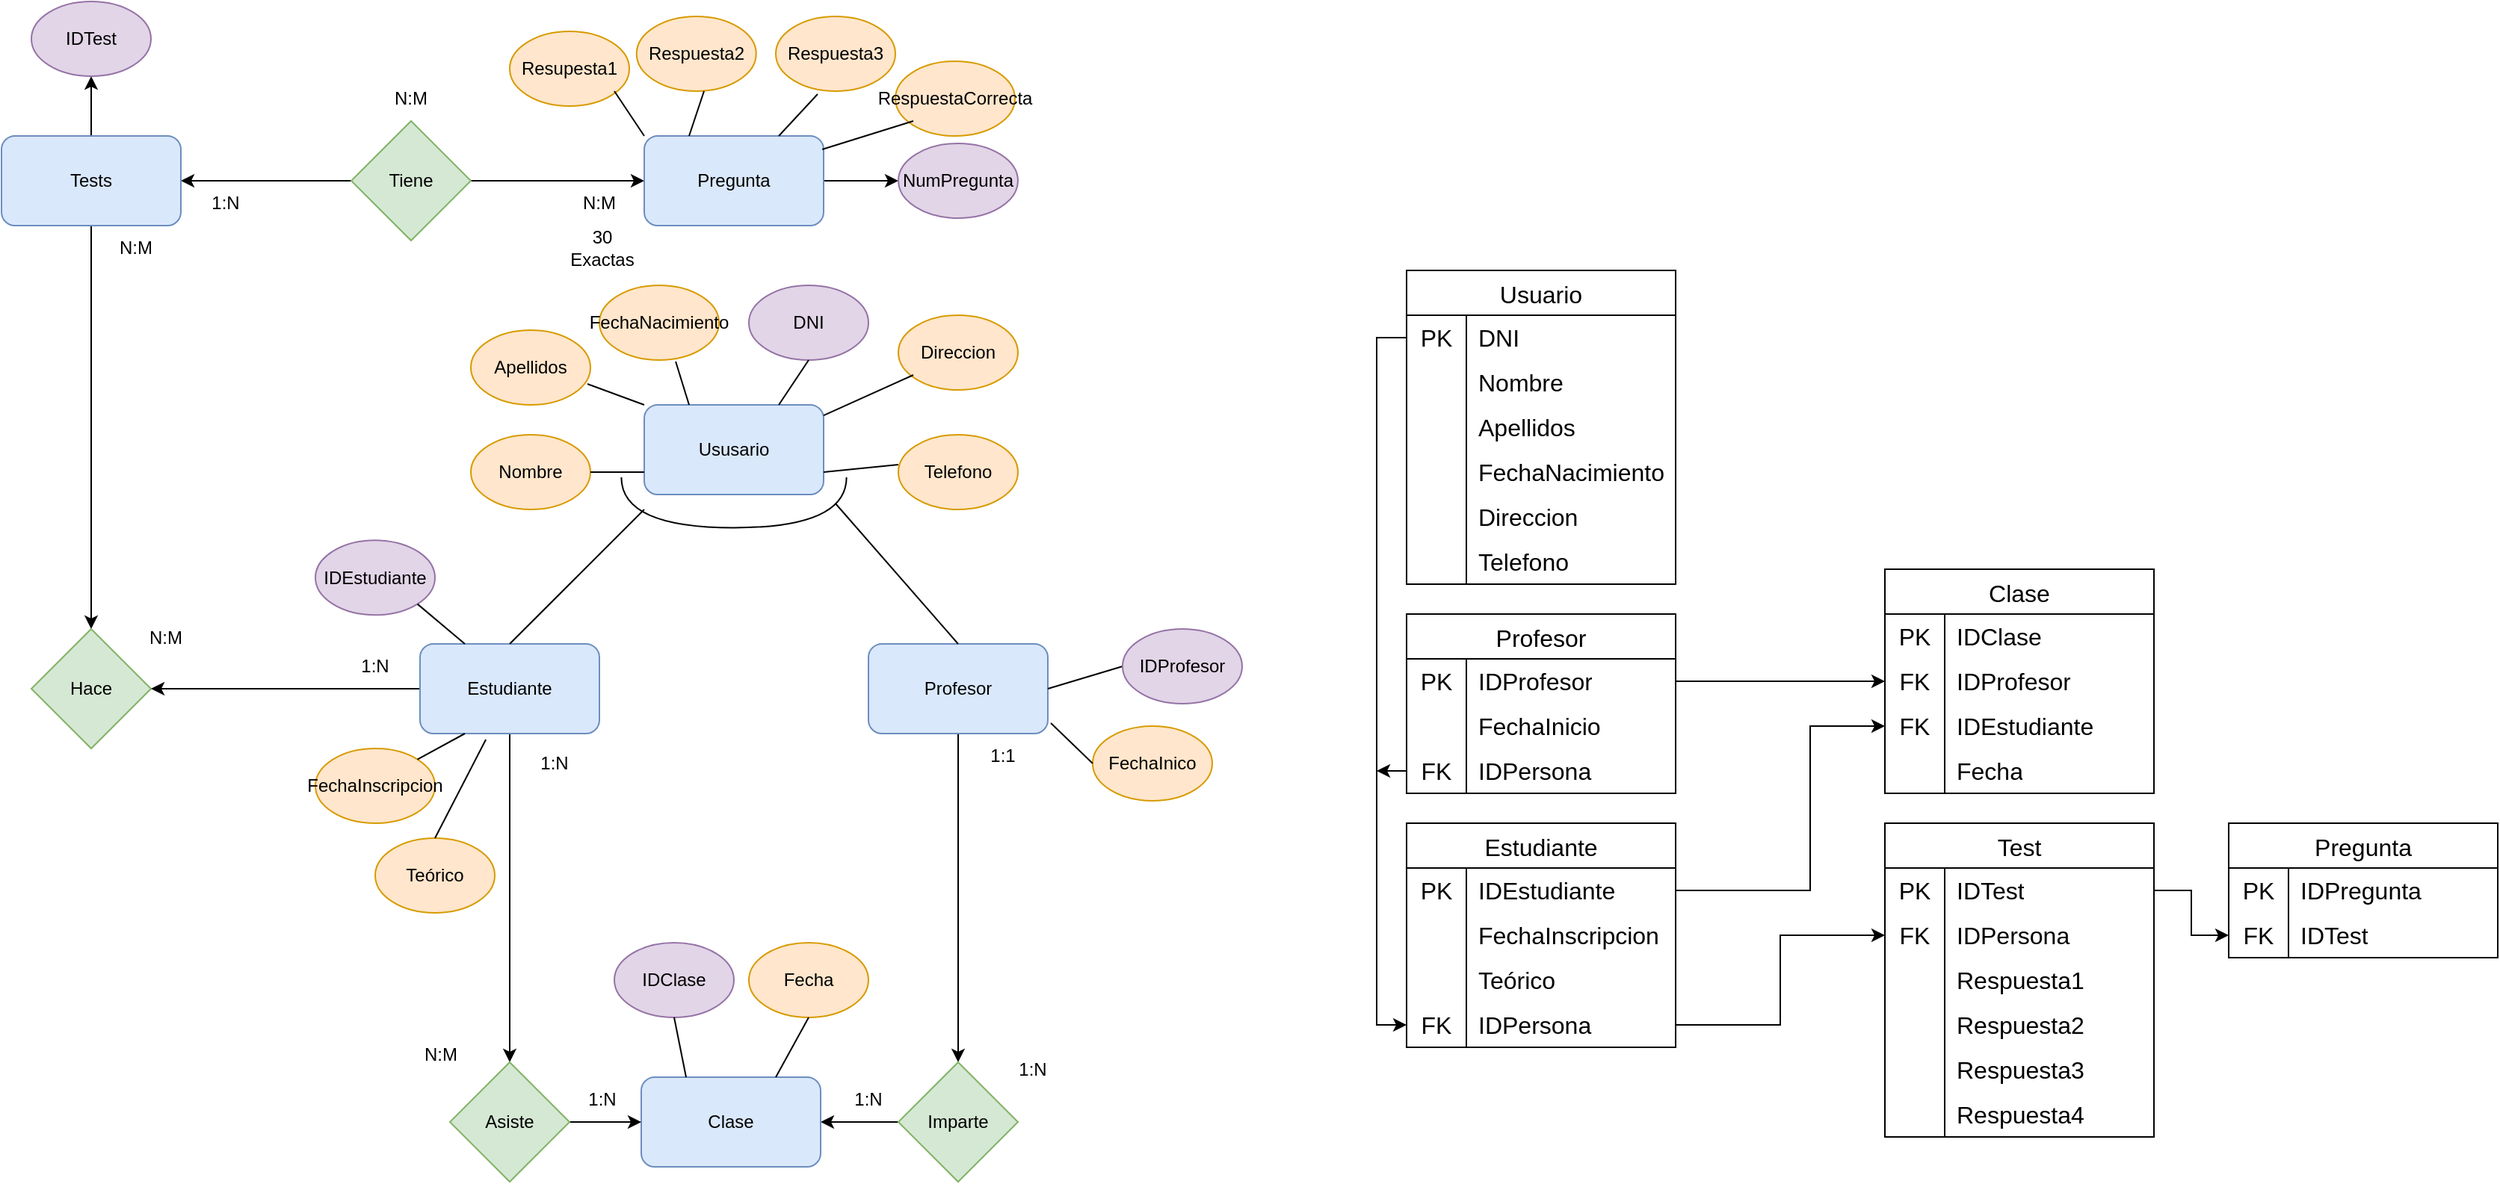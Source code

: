 <mxfile version="26.2.14">
  <diagram name="Página-1" id="16RIkvFGvw9QATh06v4u">
    <mxGraphModel grid="1" page="1" gridSize="10" guides="1" tooltips="1" connect="1" arrows="1" fold="1" pageScale="1" pageWidth="827" pageHeight="1169" math="0" shadow="0">
      <root>
        <mxCell id="0" />
        <mxCell id="1" parent="0" />
        <mxCell id="tjknT4CFiOt5n3S9Gpbx-4" style="edgeStyle=orthogonalEdgeStyle;rounded=0;orthogonalLoop=1;jettySize=auto;html=1;exitX=1;exitY=0.5;exitDx=0;exitDy=0;entryX=0;entryY=0.5;entryDx=0;entryDy=0;" edge="1" parent="1" source="tjknT4CFiOt5n3S9Gpbx-1" target="tjknT4CFiOt5n3S9Gpbx-3">
          <mxGeometry relative="1" as="geometry" />
        </mxCell>
        <mxCell id="tjknT4CFiOt5n3S9Gpbx-5" style="edgeStyle=orthogonalEdgeStyle;rounded=0;orthogonalLoop=1;jettySize=auto;html=1;exitX=0;exitY=0.5;exitDx=0;exitDy=0;entryX=1;entryY=0.5;entryDx=0;entryDy=0;" edge="1" parent="1" source="tjknT4CFiOt5n3S9Gpbx-1" target="tjknT4CFiOt5n3S9Gpbx-2">
          <mxGeometry relative="1" as="geometry" />
        </mxCell>
        <mxCell id="tjknT4CFiOt5n3S9Gpbx-1" value="Tiene" style="rhombus;whiteSpace=wrap;html=1;fillColor=#d5e8d4;strokeColor=#82b366;" vertex="1" parent="1">
          <mxGeometry x="324" y="130" width="80" height="80" as="geometry" />
        </mxCell>
        <mxCell id="tjknT4CFiOt5n3S9Gpbx-16" style="edgeStyle=orthogonalEdgeStyle;rounded=0;orthogonalLoop=1;jettySize=auto;html=1;exitX=0.5;exitY=1;exitDx=0;exitDy=0;entryX=0.5;entryY=0;entryDx=0;entryDy=0;" edge="1" parent="1" source="tjknT4CFiOt5n3S9Gpbx-2" target="tjknT4CFiOt5n3S9Gpbx-6">
          <mxGeometry relative="1" as="geometry" />
        </mxCell>
        <mxCell id="tjknT4CFiOt5n3S9Gpbx-38" style="edgeStyle=orthogonalEdgeStyle;rounded=0;orthogonalLoop=1;jettySize=auto;html=1;exitX=0.5;exitY=0;exitDx=0;exitDy=0;entryX=0.5;entryY=1;entryDx=0;entryDy=0;" edge="1" parent="1" source="tjknT4CFiOt5n3S9Gpbx-2" target="tjknT4CFiOt5n3S9Gpbx-36">
          <mxGeometry relative="1" as="geometry" />
        </mxCell>
        <mxCell id="tjknT4CFiOt5n3S9Gpbx-2" value="Tests" style="rounded=1;whiteSpace=wrap;html=1;fillColor=#dae8fc;strokeColor=#6c8ebf;" vertex="1" parent="1">
          <mxGeometry x="90" y="140" width="120" height="60" as="geometry" />
        </mxCell>
        <mxCell id="tjknT4CFiOt5n3S9Gpbx-37" style="edgeStyle=orthogonalEdgeStyle;rounded=0;orthogonalLoop=1;jettySize=auto;html=1;exitX=1;exitY=0.5;exitDx=0;exitDy=0;entryX=0;entryY=0.5;entryDx=0;entryDy=0;" edge="1" parent="1" source="tjknT4CFiOt5n3S9Gpbx-3" target="tjknT4CFiOt5n3S9Gpbx-35">
          <mxGeometry relative="1" as="geometry" />
        </mxCell>
        <mxCell id="tjknT4CFiOt5n3S9Gpbx-3" value="Pregunta" style="rounded=1;whiteSpace=wrap;html=1;fillColor=#dae8fc;strokeColor=#6c8ebf;" vertex="1" parent="1">
          <mxGeometry x="520" y="140" width="120" height="60" as="geometry" />
        </mxCell>
        <mxCell id="tjknT4CFiOt5n3S9Gpbx-6" value="Hace" style="rhombus;whiteSpace=wrap;html=1;fillColor=#d5e8d4;strokeColor=#82b366;" vertex="1" parent="1">
          <mxGeometry x="110" y="470" width="80" height="80" as="geometry" />
        </mxCell>
        <mxCell id="tjknT4CFiOt5n3S9Gpbx-7" value="Ususario" style="rounded=1;whiteSpace=wrap;html=1;fillColor=#dae8fc;strokeColor=#6c8ebf;" vertex="1" parent="1">
          <mxGeometry x="520" y="320" width="120" height="60" as="geometry" />
        </mxCell>
        <mxCell id="tjknT4CFiOt5n3S9Gpbx-8" value="" style="shape=requiredInterface;html=1;verticalLabelPosition=bottom;sketch=0;rotation=90;" vertex="1" parent="1">
          <mxGeometry x="563.13" y="310" width="33.75" height="150.63" as="geometry" />
        </mxCell>
        <mxCell id="tjknT4CFiOt5n3S9Gpbx-15" style="edgeStyle=orthogonalEdgeStyle;rounded=0;orthogonalLoop=1;jettySize=auto;html=1;exitX=0;exitY=0.5;exitDx=0;exitDy=0;entryX=1;entryY=0.5;entryDx=0;entryDy=0;" edge="1" parent="1" source="tjknT4CFiOt5n3S9Gpbx-9" target="tjknT4CFiOt5n3S9Gpbx-6">
          <mxGeometry relative="1" as="geometry" />
        </mxCell>
        <mxCell id="tjknT4CFiOt5n3S9Gpbx-33" style="edgeStyle=orthogonalEdgeStyle;rounded=0;orthogonalLoop=1;jettySize=auto;html=1;exitX=0.5;exitY=1;exitDx=0;exitDy=0;entryX=0.5;entryY=0;entryDx=0;entryDy=0;" edge="1" parent="1" source="tjknT4CFiOt5n3S9Gpbx-9" target="tjknT4CFiOt5n3S9Gpbx-32">
          <mxGeometry relative="1" as="geometry" />
        </mxCell>
        <mxCell id="tjknT4CFiOt5n3S9Gpbx-9" value="Estudiante" style="rounded=1;whiteSpace=wrap;html=1;fillColor=#dae8fc;strokeColor=#6c8ebf;" vertex="1" parent="1">
          <mxGeometry x="370" y="480" width="120" height="60" as="geometry" />
        </mxCell>
        <mxCell id="tjknT4CFiOt5n3S9Gpbx-20" style="edgeStyle=orthogonalEdgeStyle;rounded=0;orthogonalLoop=1;jettySize=auto;html=1;exitX=0.5;exitY=1;exitDx=0;exitDy=0;entryX=0.5;entryY=0;entryDx=0;entryDy=0;" edge="1" parent="1" source="tjknT4CFiOt5n3S9Gpbx-10" target="tjknT4CFiOt5n3S9Gpbx-17">
          <mxGeometry relative="1" as="geometry" />
        </mxCell>
        <mxCell id="tjknT4CFiOt5n3S9Gpbx-10" value="Profesor" style="rounded=1;whiteSpace=wrap;html=1;fillColor=#dae8fc;strokeColor=#6c8ebf;" vertex="1" parent="1">
          <mxGeometry x="670" y="480" width="120" height="60" as="geometry" />
        </mxCell>
        <mxCell id="tjknT4CFiOt5n3S9Gpbx-12" value="" style="endArrow=none;html=1;rounded=0;exitX=0.5;exitY=0;exitDx=0;exitDy=0;" edge="1" parent="1" source="tjknT4CFiOt5n3S9Gpbx-9">
          <mxGeometry width="50" height="50" relative="1" as="geometry">
            <mxPoint x="470" y="440" as="sourcePoint" />
            <mxPoint x="520" y="390" as="targetPoint" />
          </mxGeometry>
        </mxCell>
        <mxCell id="tjknT4CFiOt5n3S9Gpbx-13" value="" style="endArrow=none;html=1;rounded=0;entryX=0.52;entryY=0.049;entryDx=0;entryDy=0;entryPerimeter=0;exitX=0.5;exitY=0;exitDx=0;exitDy=0;" edge="1" parent="1" source="tjknT4CFiOt5n3S9Gpbx-10" target="tjknT4CFiOt5n3S9Gpbx-8">
          <mxGeometry width="50" height="50" relative="1" as="geometry">
            <mxPoint x="660" y="450" as="sourcePoint" />
            <mxPoint x="710" y="400" as="targetPoint" />
          </mxGeometry>
        </mxCell>
        <mxCell id="tjknT4CFiOt5n3S9Gpbx-31" style="edgeStyle=orthogonalEdgeStyle;rounded=0;orthogonalLoop=1;jettySize=auto;html=1;exitX=0;exitY=0.5;exitDx=0;exitDy=0;entryX=1;entryY=0.5;entryDx=0;entryDy=0;" edge="1" parent="1" source="tjknT4CFiOt5n3S9Gpbx-17" target="tjknT4CFiOt5n3S9Gpbx-21">
          <mxGeometry relative="1" as="geometry" />
        </mxCell>
        <mxCell id="tjknT4CFiOt5n3S9Gpbx-17" value="Imparte" style="rhombus;whiteSpace=wrap;html=1;fillColor=#d5e8d4;strokeColor=#82b366;" vertex="1" parent="1">
          <mxGeometry x="690" y="760" width="80" height="80" as="geometry" />
        </mxCell>
        <mxCell id="tjknT4CFiOt5n3S9Gpbx-21" value="Clase" style="rounded=1;whiteSpace=wrap;html=1;fillColor=#dae8fc;strokeColor=#6c8ebf;" vertex="1" parent="1">
          <mxGeometry x="518" y="770" width="120" height="60" as="geometry" />
        </mxCell>
        <mxCell id="tjknT4CFiOt5n3S9Gpbx-34" style="edgeStyle=orthogonalEdgeStyle;rounded=0;orthogonalLoop=1;jettySize=auto;html=1;exitX=1;exitY=0.5;exitDx=0;exitDy=0;entryX=0;entryY=0.5;entryDx=0;entryDy=0;" edge="1" parent="1" source="tjknT4CFiOt5n3S9Gpbx-32" target="tjknT4CFiOt5n3S9Gpbx-21">
          <mxGeometry relative="1" as="geometry" />
        </mxCell>
        <mxCell id="tjknT4CFiOt5n3S9Gpbx-32" value="Asiste" style="rhombus;whiteSpace=wrap;html=1;fillColor=#d5e8d4;strokeColor=#82b366;" vertex="1" parent="1">
          <mxGeometry x="390" y="760" width="80" height="80" as="geometry" />
        </mxCell>
        <mxCell id="tjknT4CFiOt5n3S9Gpbx-35" value="NumPregunta" style="ellipse;whiteSpace=wrap;html=1;fillColor=#e1d5e7;strokeColor=#9673a6;" vertex="1" parent="1">
          <mxGeometry x="690" y="145" width="80" height="50" as="geometry" />
        </mxCell>
        <mxCell id="tjknT4CFiOt5n3S9Gpbx-36" value="IDTest" style="ellipse;whiteSpace=wrap;html=1;fillColor=#e1d5e7;strokeColor=#9673a6;" vertex="1" parent="1">
          <mxGeometry x="110" y="50" width="80" height="50" as="geometry" />
        </mxCell>
        <mxCell id="tjknT4CFiOt5n3S9Gpbx-40" value="Nombre" style="ellipse;whiteSpace=wrap;html=1;fillColor=#ffe6cc;strokeColor=#d79b00;" vertex="1" parent="1">
          <mxGeometry x="404" y="340" width="80" height="50" as="geometry" />
        </mxCell>
        <mxCell id="tjknT4CFiOt5n3S9Gpbx-41" value="Apellidos" style="ellipse;whiteSpace=wrap;html=1;fillColor=#ffe6cc;strokeColor=#d79b00;" vertex="1" parent="1">
          <mxGeometry x="404" y="270" width="80" height="50" as="geometry" />
        </mxCell>
        <mxCell id="tjknT4CFiOt5n3S9Gpbx-42" value="FechaNacimiento" style="ellipse;whiteSpace=wrap;html=1;fillColor=#ffe6cc;strokeColor=#d79b00;" vertex="1" parent="1">
          <mxGeometry x="490" y="240" width="80" height="50" as="geometry" />
        </mxCell>
        <mxCell id="tjknT4CFiOt5n3S9Gpbx-43" value="DNI" style="ellipse;whiteSpace=wrap;html=1;fillColor=#e1d5e7;strokeColor=#9673a6;" vertex="1" parent="1">
          <mxGeometry x="590" y="240" width="80" height="50" as="geometry" />
        </mxCell>
        <mxCell id="tjknT4CFiOt5n3S9Gpbx-44" value="Telefono" style="ellipse;whiteSpace=wrap;html=1;fillColor=#ffe6cc;strokeColor=#d79b00;" vertex="1" parent="1">
          <mxGeometry x="690" y="340" width="80" height="50" as="geometry" />
        </mxCell>
        <mxCell id="tjknT4CFiOt5n3S9Gpbx-45" value="Direccion" style="ellipse;whiteSpace=wrap;html=1;fillColor=#ffe6cc;strokeColor=#d79b00;" vertex="1" parent="1">
          <mxGeometry x="690" y="260" width="80" height="50" as="geometry" />
        </mxCell>
        <mxCell id="tjknT4CFiOt5n3S9Gpbx-48" value="" style="endArrow=none;html=1;rounded=0;entryX=0;entryY=0.75;entryDx=0;entryDy=0;exitX=1;exitY=0.5;exitDx=0;exitDy=0;" edge="1" parent="1" source="tjknT4CFiOt5n3S9Gpbx-40" target="tjknT4CFiOt5n3S9Gpbx-7">
          <mxGeometry width="50" height="50" relative="1" as="geometry">
            <mxPoint x="370" y="450" as="sourcePoint" />
            <mxPoint x="420" y="400" as="targetPoint" />
          </mxGeometry>
        </mxCell>
        <mxCell id="tjknT4CFiOt5n3S9Gpbx-49" value="" style="endArrow=none;html=1;rounded=0;exitX=1;exitY=0.75;exitDx=0;exitDy=0;" edge="1" parent="1" source="tjknT4CFiOt5n3S9Gpbx-7">
          <mxGeometry width="50" height="50" relative="1" as="geometry">
            <mxPoint x="640" y="410" as="sourcePoint" />
            <mxPoint x="690" y="360" as="targetPoint" />
          </mxGeometry>
        </mxCell>
        <mxCell id="tjknT4CFiOt5n3S9Gpbx-50" value="" style="endArrow=none;html=1;rounded=0;entryX=0.975;entryY=0.72;entryDx=0;entryDy=0;entryPerimeter=0;exitX=0;exitY=0;exitDx=0;exitDy=0;" edge="1" parent="1" source="tjknT4CFiOt5n3S9Gpbx-7" target="tjknT4CFiOt5n3S9Gpbx-41">
          <mxGeometry width="50" height="50" relative="1" as="geometry">
            <mxPoint x="290" y="400" as="sourcePoint" />
            <mxPoint x="340" y="350" as="targetPoint" />
          </mxGeometry>
        </mxCell>
        <mxCell id="tjknT4CFiOt5n3S9Gpbx-51" value="" style="endArrow=none;html=1;rounded=0;entryX=0.638;entryY=1.02;entryDx=0;entryDy=0;entryPerimeter=0;exitX=0.25;exitY=0;exitDx=0;exitDy=0;" edge="1" parent="1" source="tjknT4CFiOt5n3S9Gpbx-7" target="tjknT4CFiOt5n3S9Gpbx-42">
          <mxGeometry width="50" height="50" relative="1" as="geometry">
            <mxPoint x="340" y="420" as="sourcePoint" />
            <mxPoint x="390" y="370" as="targetPoint" />
          </mxGeometry>
        </mxCell>
        <mxCell id="tjknT4CFiOt5n3S9Gpbx-52" value="" style="endArrow=none;html=1;rounded=0;exitX=0.75;exitY=0;exitDx=0;exitDy=0;" edge="1" parent="1" source="tjknT4CFiOt5n3S9Gpbx-7">
          <mxGeometry width="50" height="50" relative="1" as="geometry">
            <mxPoint x="580" y="340" as="sourcePoint" />
            <mxPoint x="630" y="290" as="targetPoint" />
          </mxGeometry>
        </mxCell>
        <mxCell id="tjknT4CFiOt5n3S9Gpbx-53" value="" style="endArrow=none;html=1;rounded=0;exitX=1;exitY=0.117;exitDx=0;exitDy=0;exitPerimeter=0;" edge="1" parent="1" source="tjknT4CFiOt5n3S9Gpbx-7">
          <mxGeometry width="50" height="50" relative="1" as="geometry">
            <mxPoint x="650" y="350" as="sourcePoint" />
            <mxPoint x="700" y="300" as="targetPoint" />
          </mxGeometry>
        </mxCell>
        <mxCell id="tjknT4CFiOt5n3S9Gpbx-56" value="FechaInscripcion" style="ellipse;whiteSpace=wrap;html=1;fillColor=#ffe6cc;strokeColor=#d79b00;" vertex="1" parent="1">
          <mxGeometry x="300" y="550" width="80" height="50" as="geometry" />
        </mxCell>
        <mxCell id="tjknT4CFiOt5n3S9Gpbx-57" value="IDEstudiante" style="ellipse;whiteSpace=wrap;html=1;fillColor=#e1d5e7;strokeColor=#9673a6;" vertex="1" parent="1">
          <mxGeometry x="300" y="410.63" width="80" height="50" as="geometry" />
        </mxCell>
        <mxCell id="tjknT4CFiOt5n3S9Gpbx-59" value="" style="endArrow=none;html=1;rounded=0;entryX=1;entryY=1;entryDx=0;entryDy=0;exitX=0.25;exitY=0;exitDx=0;exitDy=0;" edge="1" parent="1" source="tjknT4CFiOt5n3S9Gpbx-9" target="tjknT4CFiOt5n3S9Gpbx-57">
          <mxGeometry width="50" height="50" relative="1" as="geometry">
            <mxPoint x="230" y="680" as="sourcePoint" />
            <mxPoint x="280" y="630" as="targetPoint" />
          </mxGeometry>
        </mxCell>
        <mxCell id="tjknT4CFiOt5n3S9Gpbx-60" value="" style="endArrow=none;html=1;rounded=0;entryX=0.25;entryY=1;entryDx=0;entryDy=0;exitX=1;exitY=0;exitDx=0;exitDy=0;" edge="1" parent="1" source="tjknT4CFiOt5n3S9Gpbx-56" target="tjknT4CFiOt5n3S9Gpbx-9">
          <mxGeometry width="50" height="50" relative="1" as="geometry">
            <mxPoint x="340" y="690" as="sourcePoint" />
            <mxPoint x="390" y="640" as="targetPoint" />
          </mxGeometry>
        </mxCell>
        <mxCell id="tjknT4CFiOt5n3S9Gpbx-61" value="FechaInico" style="ellipse;whiteSpace=wrap;html=1;fillColor=#ffe6cc;strokeColor=#d79b00;" vertex="1" parent="1">
          <mxGeometry x="820" y="535" width="80" height="50" as="geometry" />
        </mxCell>
        <mxCell id="tjknT4CFiOt5n3S9Gpbx-64" value="" style="endArrow=none;html=1;rounded=0;entryX=1.017;entryY=0.883;entryDx=0;entryDy=0;entryPerimeter=0;exitX=0;exitY=0.5;exitDx=0;exitDy=0;" edge="1" parent="1" source="tjknT4CFiOt5n3S9Gpbx-61" target="tjknT4CFiOt5n3S9Gpbx-10">
          <mxGeometry width="50" height="50" relative="1" as="geometry">
            <mxPoint x="740" y="590" as="sourcePoint" />
            <mxPoint x="790" y="540" as="targetPoint" />
          </mxGeometry>
        </mxCell>
        <mxCell id="tjknT4CFiOt5n3S9Gpbx-65" value="" style="endArrow=none;html=1;rounded=0;entryX=0;entryY=0.5;entryDx=0;entryDy=0;" edge="1" parent="1" target="tjknT4CFiOt5n3S9Gpbx-66">
          <mxGeometry width="50" height="50" relative="1" as="geometry">
            <mxPoint x="790" y="510" as="sourcePoint" />
            <mxPoint x="840" y="460" as="targetPoint" />
          </mxGeometry>
        </mxCell>
        <mxCell id="tjknT4CFiOt5n3S9Gpbx-66" value="IDProfesor" style="ellipse;whiteSpace=wrap;html=1;fillColor=#e1d5e7;strokeColor=#9673a6;" vertex="1" parent="1">
          <mxGeometry x="840" y="470" width="80" height="50" as="geometry" />
        </mxCell>
        <mxCell id="tjknT4CFiOt5n3S9Gpbx-67" value="Teórico" style="ellipse;whiteSpace=wrap;html=1;fillColor=#ffe6cc;strokeColor=#d79b00;" vertex="1" parent="1">
          <mxGeometry x="340" y="610" width="80" height="50" as="geometry" />
        </mxCell>
        <mxCell id="tjknT4CFiOt5n3S9Gpbx-68" value="" style="endArrow=none;html=1;rounded=0;entryX=0.367;entryY=1.067;entryDx=0;entryDy=0;entryPerimeter=0;exitX=0.5;exitY=0;exitDx=0;exitDy=0;" edge="1" parent="1" source="tjknT4CFiOt5n3S9Gpbx-67" target="tjknT4CFiOt5n3S9Gpbx-9">
          <mxGeometry width="50" height="50" relative="1" as="geometry">
            <mxPoint x="260" y="720" as="sourcePoint" />
            <mxPoint x="310" y="670" as="targetPoint" />
          </mxGeometry>
        </mxCell>
        <mxCell id="tjknT4CFiOt5n3S9Gpbx-69" value="IDClase" style="ellipse;whiteSpace=wrap;html=1;fillColor=#e1d5e7;strokeColor=#9673a6;" vertex="1" parent="1">
          <mxGeometry x="500" y="680" width="80" height="50" as="geometry" />
        </mxCell>
        <mxCell id="tjknT4CFiOt5n3S9Gpbx-71" value="Fecha" style="ellipse;whiteSpace=wrap;html=1;fillColor=#ffe6cc;strokeColor=#d79b00;" vertex="1" parent="1">
          <mxGeometry x="590" y="680" width="80" height="50" as="geometry" />
        </mxCell>
        <mxCell id="tjknT4CFiOt5n3S9Gpbx-72" value="" style="endArrow=none;html=1;rounded=0;entryX=0.5;entryY=1;entryDx=0;entryDy=0;exitX=0.75;exitY=0;exitDx=0;exitDy=0;" edge="1" parent="1" source="tjknT4CFiOt5n3S9Gpbx-21" target="tjknT4CFiOt5n3S9Gpbx-71">
          <mxGeometry width="50" height="50" relative="1" as="geometry">
            <mxPoint x="310" y="910" as="sourcePoint" />
            <mxPoint x="360" y="860" as="targetPoint" />
          </mxGeometry>
        </mxCell>
        <mxCell id="tjknT4CFiOt5n3S9Gpbx-73" value="" style="endArrow=none;html=1;rounded=0;exitX=0.25;exitY=0;exitDx=0;exitDy=0;" edge="1" parent="1" source="tjknT4CFiOt5n3S9Gpbx-21">
          <mxGeometry width="50" height="50" relative="1" as="geometry">
            <mxPoint x="490" y="780" as="sourcePoint" />
            <mxPoint x="540" y="730" as="targetPoint" />
          </mxGeometry>
        </mxCell>
        <mxCell id="tjknT4CFiOt5n3S9Gpbx-77" value="N:M" style="text;html=1;align=center;verticalAlign=middle;whiteSpace=wrap;rounded=0;" vertex="1" parent="1">
          <mxGeometry x="460" y="170" width="60" height="30" as="geometry" />
        </mxCell>
        <mxCell id="tjknT4CFiOt5n3S9Gpbx-79" value="30 Exactas" style="text;html=1;align=center;verticalAlign=middle;whiteSpace=wrap;rounded=0;" vertex="1" parent="1">
          <mxGeometry x="462" y="200" width="60" height="30" as="geometry" />
        </mxCell>
        <mxCell id="tjknT4CFiOt5n3S9Gpbx-80" value="N:M" style="text;html=1;align=center;verticalAlign=middle;whiteSpace=wrap;rounded=0;" vertex="1" parent="1">
          <mxGeometry x="334" y="100" width="60" height="30" as="geometry" />
        </mxCell>
        <mxCell id="tjknT4CFiOt5n3S9Gpbx-81" value="1:N" style="text;html=1;align=center;verticalAlign=middle;whiteSpace=wrap;rounded=0;" vertex="1" parent="1">
          <mxGeometry x="210" y="170" width="60" height="30" as="geometry" />
        </mxCell>
        <mxCell id="tjknT4CFiOt5n3S9Gpbx-82" value="1:N" style="text;html=1;align=center;verticalAlign=middle;whiteSpace=wrap;rounded=0;" vertex="1" parent="1">
          <mxGeometry x="310" y="480" width="60" height="30" as="geometry" />
        </mxCell>
        <mxCell id="tjknT4CFiOt5n3S9Gpbx-83" value="N:M" style="text;html=1;align=center;verticalAlign=middle;whiteSpace=wrap;rounded=0;" vertex="1" parent="1">
          <mxGeometry x="150" y="200" width="60" height="30" as="geometry" />
        </mxCell>
        <mxCell id="tjknT4CFiOt5n3S9Gpbx-84" value="N:M" style="text;html=1;align=center;verticalAlign=middle;whiteSpace=wrap;rounded=0;" vertex="1" parent="1">
          <mxGeometry x="170" y="460.63" width="60" height="30" as="geometry" />
        </mxCell>
        <mxCell id="tjknT4CFiOt5n3S9Gpbx-85" value="1:N" style="text;html=1;align=center;verticalAlign=middle;whiteSpace=wrap;rounded=0;" vertex="1" parent="1">
          <mxGeometry x="462" y="770" width="60" height="30" as="geometry" />
        </mxCell>
        <mxCell id="tjknT4CFiOt5n3S9Gpbx-86" value="1:N" style="text;html=1;align=center;verticalAlign=middle;whiteSpace=wrap;rounded=0;" vertex="1" parent="1">
          <mxGeometry x="430" y="545" width="60" height="30" as="geometry" />
        </mxCell>
        <mxCell id="tjknT4CFiOt5n3S9Gpbx-87" value="N:M" style="text;html=1;align=center;verticalAlign=middle;whiteSpace=wrap;rounded=0;" vertex="1" parent="1">
          <mxGeometry x="354" y="740" width="60" height="30" as="geometry" />
        </mxCell>
        <mxCell id="tjknT4CFiOt5n3S9Gpbx-88" value="1:N" style="text;html=1;align=center;verticalAlign=middle;whiteSpace=wrap;rounded=0;" vertex="1" parent="1">
          <mxGeometry x="640.01" y="770" width="60" height="30" as="geometry" />
        </mxCell>
        <mxCell id="tjknT4CFiOt5n3S9Gpbx-89" value="1:1" style="text;html=1;align=center;verticalAlign=middle;whiteSpace=wrap;rounded=0;" vertex="1" parent="1">
          <mxGeometry x="730" y="540" width="60" height="30" as="geometry" />
        </mxCell>
        <mxCell id="tjknT4CFiOt5n3S9Gpbx-90" value="1:N" style="text;html=1;align=center;verticalAlign=middle;whiteSpace=wrap;rounded=0;" vertex="1" parent="1">
          <mxGeometry x="750" y="750" width="60" height="30" as="geometry" />
        </mxCell>
        <mxCell id="tjknT4CFiOt5n3S9Gpbx-91" value="Usuario" style="shape=table;startSize=30;container=1;collapsible=0;childLayout=tableLayout;fixedRows=1;rowLines=0;fontStyle=0;strokeColor=default;fontSize=16;" vertex="1" parent="1">
          <mxGeometry x="1030" y="230" width="180" height="210" as="geometry" />
        </mxCell>
        <mxCell id="tjknT4CFiOt5n3S9Gpbx-92" value="" style="shape=tableRow;horizontal=0;startSize=0;swimlaneHead=0;swimlaneBody=0;top=0;left=0;bottom=0;right=0;collapsible=0;dropTarget=0;fillColor=none;points=[[0,0.5],[1,0.5]];portConstraint=eastwest;strokeColor=inherit;fontSize=16;" vertex="1" parent="tjknT4CFiOt5n3S9Gpbx-91">
          <mxGeometry y="30" width="180" height="30" as="geometry" />
        </mxCell>
        <mxCell id="tjknT4CFiOt5n3S9Gpbx-93" value="PK" style="shape=partialRectangle;html=1;whiteSpace=wrap;connectable=0;fillColor=none;top=0;left=0;bottom=0;right=0;overflow=hidden;pointerEvents=1;strokeColor=inherit;fontSize=16;" vertex="1" parent="tjknT4CFiOt5n3S9Gpbx-92">
          <mxGeometry width="40" height="30" as="geometry">
            <mxRectangle width="40" height="30" as="alternateBounds" />
          </mxGeometry>
        </mxCell>
        <mxCell id="tjknT4CFiOt5n3S9Gpbx-94" value="DNI" style="shape=partialRectangle;html=1;whiteSpace=wrap;connectable=0;fillColor=none;top=0;left=0;bottom=0;right=0;align=left;spacingLeft=6;overflow=hidden;strokeColor=inherit;fontSize=16;" vertex="1" parent="tjknT4CFiOt5n3S9Gpbx-92">
          <mxGeometry x="40" width="140" height="30" as="geometry">
            <mxRectangle width="140" height="30" as="alternateBounds" />
          </mxGeometry>
        </mxCell>
        <mxCell id="tjknT4CFiOt5n3S9Gpbx-95" value="" style="shape=tableRow;horizontal=0;startSize=0;swimlaneHead=0;swimlaneBody=0;top=0;left=0;bottom=0;right=0;collapsible=0;dropTarget=0;fillColor=none;points=[[0,0.5],[1,0.5]];portConstraint=eastwest;strokeColor=inherit;fontSize=16;" vertex="1" parent="tjknT4CFiOt5n3S9Gpbx-91">
          <mxGeometry y="60" width="180" height="30" as="geometry" />
        </mxCell>
        <mxCell id="tjknT4CFiOt5n3S9Gpbx-96" value="" style="shape=partialRectangle;html=1;whiteSpace=wrap;connectable=0;fillColor=none;top=0;left=0;bottom=0;right=0;overflow=hidden;strokeColor=inherit;fontSize=16;" vertex="1" parent="tjknT4CFiOt5n3S9Gpbx-95">
          <mxGeometry width="40" height="30" as="geometry">
            <mxRectangle width="40" height="30" as="alternateBounds" />
          </mxGeometry>
        </mxCell>
        <mxCell id="tjknT4CFiOt5n3S9Gpbx-97" value="Nombre" style="shape=partialRectangle;html=1;whiteSpace=wrap;connectable=0;fillColor=none;top=0;left=0;bottom=0;right=0;align=left;spacingLeft=6;overflow=hidden;strokeColor=inherit;fontSize=16;" vertex="1" parent="tjknT4CFiOt5n3S9Gpbx-95">
          <mxGeometry x="40" width="140" height="30" as="geometry">
            <mxRectangle width="140" height="30" as="alternateBounds" />
          </mxGeometry>
        </mxCell>
        <mxCell id="tjknT4CFiOt5n3S9Gpbx-98" value="" style="shape=tableRow;horizontal=0;startSize=0;swimlaneHead=0;swimlaneBody=0;top=0;left=0;bottom=0;right=0;collapsible=0;dropTarget=0;fillColor=none;points=[[0,0.5],[1,0.5]];portConstraint=eastwest;strokeColor=inherit;fontSize=16;" vertex="1" parent="tjknT4CFiOt5n3S9Gpbx-91">
          <mxGeometry y="90" width="180" height="30" as="geometry" />
        </mxCell>
        <mxCell id="tjknT4CFiOt5n3S9Gpbx-99" value="" style="shape=partialRectangle;html=1;whiteSpace=wrap;connectable=0;fillColor=none;top=0;left=0;bottom=0;right=0;overflow=hidden;strokeColor=inherit;fontSize=16;" vertex="1" parent="tjknT4CFiOt5n3S9Gpbx-98">
          <mxGeometry width="40" height="30" as="geometry">
            <mxRectangle width="40" height="30" as="alternateBounds" />
          </mxGeometry>
        </mxCell>
        <mxCell id="tjknT4CFiOt5n3S9Gpbx-100" value="Apellidos" style="shape=partialRectangle;html=1;whiteSpace=wrap;connectable=0;fillColor=none;top=0;left=0;bottom=0;right=0;align=left;spacingLeft=6;overflow=hidden;strokeColor=inherit;fontSize=16;" vertex="1" parent="tjknT4CFiOt5n3S9Gpbx-98">
          <mxGeometry x="40" width="140" height="30" as="geometry">
            <mxRectangle width="140" height="30" as="alternateBounds" />
          </mxGeometry>
        </mxCell>
        <mxCell id="tjknT4CFiOt5n3S9Gpbx-104" style="shape=tableRow;horizontal=0;startSize=0;swimlaneHead=0;swimlaneBody=0;top=0;left=0;bottom=0;right=0;collapsible=0;dropTarget=0;fillColor=none;points=[[0,0.5],[1,0.5]];portConstraint=eastwest;strokeColor=inherit;fontSize=16;" vertex="1" parent="tjknT4CFiOt5n3S9Gpbx-91">
          <mxGeometry y="120" width="180" height="30" as="geometry" />
        </mxCell>
        <mxCell id="tjknT4CFiOt5n3S9Gpbx-105" style="shape=partialRectangle;html=1;whiteSpace=wrap;connectable=0;fillColor=none;top=0;left=0;bottom=0;right=0;overflow=hidden;strokeColor=inherit;fontSize=16;" vertex="1" parent="tjknT4CFiOt5n3S9Gpbx-104">
          <mxGeometry width="40" height="30" as="geometry">
            <mxRectangle width="40" height="30" as="alternateBounds" />
          </mxGeometry>
        </mxCell>
        <mxCell id="tjknT4CFiOt5n3S9Gpbx-106" value="FechaNacimiento" style="shape=partialRectangle;html=1;whiteSpace=wrap;connectable=0;fillColor=none;top=0;left=0;bottom=0;right=0;align=left;spacingLeft=6;overflow=hidden;strokeColor=inherit;fontSize=16;" vertex="1" parent="tjknT4CFiOt5n3S9Gpbx-104">
          <mxGeometry x="40" width="140" height="30" as="geometry">
            <mxRectangle width="140" height="30" as="alternateBounds" />
          </mxGeometry>
        </mxCell>
        <mxCell id="tjknT4CFiOt5n3S9Gpbx-107" style="shape=tableRow;horizontal=0;startSize=0;swimlaneHead=0;swimlaneBody=0;top=0;left=0;bottom=0;right=0;collapsible=0;dropTarget=0;fillColor=none;points=[[0,0.5],[1,0.5]];portConstraint=eastwest;strokeColor=inherit;fontSize=16;" vertex="1" parent="tjknT4CFiOt5n3S9Gpbx-91">
          <mxGeometry y="150" width="180" height="30" as="geometry" />
        </mxCell>
        <mxCell id="tjknT4CFiOt5n3S9Gpbx-108" style="shape=partialRectangle;html=1;whiteSpace=wrap;connectable=0;fillColor=none;top=0;left=0;bottom=0;right=0;overflow=hidden;strokeColor=inherit;fontSize=16;" vertex="1" parent="tjknT4CFiOt5n3S9Gpbx-107">
          <mxGeometry width="40" height="30" as="geometry">
            <mxRectangle width="40" height="30" as="alternateBounds" />
          </mxGeometry>
        </mxCell>
        <mxCell id="tjknT4CFiOt5n3S9Gpbx-109" value="Direccion" style="shape=partialRectangle;html=1;whiteSpace=wrap;connectable=0;fillColor=none;top=0;left=0;bottom=0;right=0;align=left;spacingLeft=6;overflow=hidden;strokeColor=inherit;fontSize=16;" vertex="1" parent="tjknT4CFiOt5n3S9Gpbx-107">
          <mxGeometry x="40" width="140" height="30" as="geometry">
            <mxRectangle width="140" height="30" as="alternateBounds" />
          </mxGeometry>
        </mxCell>
        <mxCell id="tjknT4CFiOt5n3S9Gpbx-110" style="shape=tableRow;horizontal=0;startSize=0;swimlaneHead=0;swimlaneBody=0;top=0;left=0;bottom=0;right=0;collapsible=0;dropTarget=0;fillColor=none;points=[[0,0.5],[1,0.5]];portConstraint=eastwest;strokeColor=inherit;fontSize=16;" vertex="1" parent="tjknT4CFiOt5n3S9Gpbx-91">
          <mxGeometry y="180" width="180" height="30" as="geometry" />
        </mxCell>
        <mxCell id="tjknT4CFiOt5n3S9Gpbx-111" style="shape=partialRectangle;html=1;whiteSpace=wrap;connectable=0;fillColor=none;top=0;left=0;bottom=0;right=0;overflow=hidden;strokeColor=inherit;fontSize=16;" vertex="1" parent="tjknT4CFiOt5n3S9Gpbx-110">
          <mxGeometry width="40" height="30" as="geometry">
            <mxRectangle width="40" height="30" as="alternateBounds" />
          </mxGeometry>
        </mxCell>
        <mxCell id="tjknT4CFiOt5n3S9Gpbx-112" value="Telefono" style="shape=partialRectangle;html=1;whiteSpace=wrap;connectable=0;fillColor=none;top=0;left=0;bottom=0;right=0;align=left;spacingLeft=6;overflow=hidden;strokeColor=inherit;fontSize=16;" vertex="1" parent="tjknT4CFiOt5n3S9Gpbx-110">
          <mxGeometry x="40" width="140" height="30" as="geometry">
            <mxRectangle width="140" height="30" as="alternateBounds" />
          </mxGeometry>
        </mxCell>
        <mxCell id="tjknT4CFiOt5n3S9Gpbx-123" value="Profesor" style="shape=table;startSize=30;container=1;collapsible=0;childLayout=tableLayout;fixedRows=1;rowLines=0;fontStyle=0;strokeColor=default;fontSize=16;" vertex="1" parent="1">
          <mxGeometry x="1030" y="460" width="180" height="120" as="geometry" />
        </mxCell>
        <mxCell id="tjknT4CFiOt5n3S9Gpbx-124" value="" style="shape=tableRow;horizontal=0;startSize=0;swimlaneHead=0;swimlaneBody=0;top=0;left=0;bottom=0;right=0;collapsible=0;dropTarget=0;fillColor=none;points=[[0,0.5],[1,0.5]];portConstraint=eastwest;strokeColor=inherit;fontSize=16;" vertex="1" parent="tjknT4CFiOt5n3S9Gpbx-123">
          <mxGeometry y="30" width="180" height="30" as="geometry" />
        </mxCell>
        <mxCell id="tjknT4CFiOt5n3S9Gpbx-125" value="PK" style="shape=partialRectangle;html=1;whiteSpace=wrap;connectable=0;fillColor=none;top=0;left=0;bottom=0;right=0;overflow=hidden;pointerEvents=1;strokeColor=inherit;fontSize=16;" vertex="1" parent="tjknT4CFiOt5n3S9Gpbx-124">
          <mxGeometry width="40" height="30" as="geometry">
            <mxRectangle width="40" height="30" as="alternateBounds" />
          </mxGeometry>
        </mxCell>
        <mxCell id="tjknT4CFiOt5n3S9Gpbx-126" value="IDProfesor" style="shape=partialRectangle;html=1;whiteSpace=wrap;connectable=0;fillColor=none;top=0;left=0;bottom=0;right=0;align=left;spacingLeft=6;overflow=hidden;strokeColor=inherit;fontSize=16;" vertex="1" parent="tjknT4CFiOt5n3S9Gpbx-124">
          <mxGeometry x="40" width="140" height="30" as="geometry">
            <mxRectangle width="140" height="30" as="alternateBounds" />
          </mxGeometry>
        </mxCell>
        <mxCell id="tjknT4CFiOt5n3S9Gpbx-127" value="" style="shape=tableRow;horizontal=0;startSize=0;swimlaneHead=0;swimlaneBody=0;top=0;left=0;bottom=0;right=0;collapsible=0;dropTarget=0;fillColor=none;points=[[0,0.5],[1,0.5]];portConstraint=eastwest;strokeColor=inherit;fontSize=16;" vertex="1" parent="tjknT4CFiOt5n3S9Gpbx-123">
          <mxGeometry y="60" width="180" height="30" as="geometry" />
        </mxCell>
        <mxCell id="tjknT4CFiOt5n3S9Gpbx-128" value="" style="shape=partialRectangle;html=1;whiteSpace=wrap;connectable=0;fillColor=none;top=0;left=0;bottom=0;right=0;overflow=hidden;strokeColor=inherit;fontSize=16;" vertex="1" parent="tjknT4CFiOt5n3S9Gpbx-127">
          <mxGeometry width="40" height="30" as="geometry">
            <mxRectangle width="40" height="30" as="alternateBounds" />
          </mxGeometry>
        </mxCell>
        <mxCell id="tjknT4CFiOt5n3S9Gpbx-129" value="FechaInicio" style="shape=partialRectangle;html=1;whiteSpace=wrap;connectable=0;fillColor=none;top=0;left=0;bottom=0;right=0;align=left;spacingLeft=6;overflow=hidden;strokeColor=inherit;fontSize=16;" vertex="1" parent="tjknT4CFiOt5n3S9Gpbx-127">
          <mxGeometry x="40" width="140" height="30" as="geometry">
            <mxRectangle width="140" height="30" as="alternateBounds" />
          </mxGeometry>
        </mxCell>
        <mxCell id="tjknT4CFiOt5n3S9Gpbx-155" style="shape=tableRow;horizontal=0;startSize=0;swimlaneHead=0;swimlaneBody=0;top=0;left=0;bottom=0;right=0;collapsible=0;dropTarget=0;fillColor=none;points=[[0,0.5],[1,0.5]];portConstraint=eastwest;strokeColor=inherit;fontSize=16;" vertex="1" parent="tjknT4CFiOt5n3S9Gpbx-123">
          <mxGeometry y="90" width="180" height="30" as="geometry" />
        </mxCell>
        <mxCell id="tjknT4CFiOt5n3S9Gpbx-156" value="FK" style="shape=partialRectangle;html=1;whiteSpace=wrap;connectable=0;fillColor=none;top=0;left=0;bottom=0;right=0;overflow=hidden;strokeColor=inherit;fontSize=16;" vertex="1" parent="tjknT4CFiOt5n3S9Gpbx-155">
          <mxGeometry width="40" height="30" as="geometry">
            <mxRectangle width="40" height="30" as="alternateBounds" />
          </mxGeometry>
        </mxCell>
        <mxCell id="tjknT4CFiOt5n3S9Gpbx-157" value="IDPersona" style="shape=partialRectangle;html=1;whiteSpace=wrap;connectable=0;fillColor=none;top=0;left=0;bottom=0;right=0;align=left;spacingLeft=6;overflow=hidden;strokeColor=inherit;fontSize=16;" vertex="1" parent="tjknT4CFiOt5n3S9Gpbx-155">
          <mxGeometry x="40" width="140" height="30" as="geometry">
            <mxRectangle width="140" height="30" as="alternateBounds" />
          </mxGeometry>
        </mxCell>
        <mxCell id="tjknT4CFiOt5n3S9Gpbx-133" value="Estudiante" style="shape=table;startSize=30;container=1;collapsible=0;childLayout=tableLayout;fixedRows=1;rowLines=0;fontStyle=0;strokeColor=default;fontSize=16;" vertex="1" parent="1">
          <mxGeometry x="1030" y="600" width="180" height="150" as="geometry" />
        </mxCell>
        <mxCell id="tjknT4CFiOt5n3S9Gpbx-134" value="" style="shape=tableRow;horizontal=0;startSize=0;swimlaneHead=0;swimlaneBody=0;top=0;left=0;bottom=0;right=0;collapsible=0;dropTarget=0;fillColor=none;points=[[0,0.5],[1,0.5]];portConstraint=eastwest;strokeColor=inherit;fontSize=16;" vertex="1" parent="tjknT4CFiOt5n3S9Gpbx-133">
          <mxGeometry y="30" width="180" height="30" as="geometry" />
        </mxCell>
        <mxCell id="tjknT4CFiOt5n3S9Gpbx-135" value="PK" style="shape=partialRectangle;html=1;whiteSpace=wrap;connectable=0;fillColor=none;top=0;left=0;bottom=0;right=0;overflow=hidden;pointerEvents=1;strokeColor=inherit;fontSize=16;" vertex="1" parent="tjknT4CFiOt5n3S9Gpbx-134">
          <mxGeometry width="40" height="30" as="geometry">
            <mxRectangle width="40" height="30" as="alternateBounds" />
          </mxGeometry>
        </mxCell>
        <mxCell id="tjknT4CFiOt5n3S9Gpbx-136" value="IDEstudiante" style="shape=partialRectangle;html=1;whiteSpace=wrap;connectable=0;fillColor=none;top=0;left=0;bottom=0;right=0;align=left;spacingLeft=6;overflow=hidden;strokeColor=inherit;fontSize=16;" vertex="1" parent="tjknT4CFiOt5n3S9Gpbx-134">
          <mxGeometry x="40" width="140" height="30" as="geometry">
            <mxRectangle width="140" height="30" as="alternateBounds" />
          </mxGeometry>
        </mxCell>
        <mxCell id="tjknT4CFiOt5n3S9Gpbx-137" value="" style="shape=tableRow;horizontal=0;startSize=0;swimlaneHead=0;swimlaneBody=0;top=0;left=0;bottom=0;right=0;collapsible=0;dropTarget=0;fillColor=none;points=[[0,0.5],[1,0.5]];portConstraint=eastwest;strokeColor=inherit;fontSize=16;" vertex="1" parent="tjknT4CFiOt5n3S9Gpbx-133">
          <mxGeometry y="60" width="180" height="30" as="geometry" />
        </mxCell>
        <mxCell id="tjknT4CFiOt5n3S9Gpbx-138" value="" style="shape=partialRectangle;html=1;whiteSpace=wrap;connectable=0;fillColor=none;top=0;left=0;bottom=0;right=0;overflow=hidden;strokeColor=inherit;fontSize=16;" vertex="1" parent="tjknT4CFiOt5n3S9Gpbx-137">
          <mxGeometry width="40" height="30" as="geometry">
            <mxRectangle width="40" height="30" as="alternateBounds" />
          </mxGeometry>
        </mxCell>
        <mxCell id="tjknT4CFiOt5n3S9Gpbx-139" value="FechaInscripcion" style="shape=partialRectangle;html=1;whiteSpace=wrap;connectable=0;fillColor=none;top=0;left=0;bottom=0;right=0;align=left;spacingLeft=6;overflow=hidden;strokeColor=inherit;fontSize=16;" vertex="1" parent="tjknT4CFiOt5n3S9Gpbx-137">
          <mxGeometry x="40" width="140" height="30" as="geometry">
            <mxRectangle width="140" height="30" as="alternateBounds" />
          </mxGeometry>
        </mxCell>
        <mxCell id="tjknT4CFiOt5n3S9Gpbx-140" value="" style="shape=tableRow;horizontal=0;startSize=0;swimlaneHead=0;swimlaneBody=0;top=0;left=0;bottom=0;right=0;collapsible=0;dropTarget=0;fillColor=none;points=[[0,0.5],[1,0.5]];portConstraint=eastwest;strokeColor=inherit;fontSize=16;" vertex="1" parent="tjknT4CFiOt5n3S9Gpbx-133">
          <mxGeometry y="90" width="180" height="30" as="geometry" />
        </mxCell>
        <mxCell id="tjknT4CFiOt5n3S9Gpbx-141" value="" style="shape=partialRectangle;html=1;whiteSpace=wrap;connectable=0;fillColor=none;top=0;left=0;bottom=0;right=0;overflow=hidden;strokeColor=inherit;fontSize=16;" vertex="1" parent="tjknT4CFiOt5n3S9Gpbx-140">
          <mxGeometry width="40" height="30" as="geometry">
            <mxRectangle width="40" height="30" as="alternateBounds" />
          </mxGeometry>
        </mxCell>
        <mxCell id="tjknT4CFiOt5n3S9Gpbx-142" value="Teórico" style="shape=partialRectangle;html=1;whiteSpace=wrap;connectable=0;fillColor=none;top=0;left=0;bottom=0;right=0;align=left;spacingLeft=6;overflow=hidden;strokeColor=inherit;fontSize=16;" vertex="1" parent="tjknT4CFiOt5n3S9Gpbx-140">
          <mxGeometry x="40" width="140" height="30" as="geometry">
            <mxRectangle width="140" height="30" as="alternateBounds" />
          </mxGeometry>
        </mxCell>
        <mxCell id="tjknT4CFiOt5n3S9Gpbx-161" style="shape=tableRow;horizontal=0;startSize=0;swimlaneHead=0;swimlaneBody=0;top=0;left=0;bottom=0;right=0;collapsible=0;dropTarget=0;fillColor=none;points=[[0,0.5],[1,0.5]];portConstraint=eastwest;strokeColor=inherit;fontSize=16;" vertex="1" parent="tjknT4CFiOt5n3S9Gpbx-133">
          <mxGeometry y="120" width="180" height="30" as="geometry" />
        </mxCell>
        <mxCell id="tjknT4CFiOt5n3S9Gpbx-162" value="FK" style="shape=partialRectangle;html=1;whiteSpace=wrap;connectable=0;fillColor=none;top=0;left=0;bottom=0;right=0;overflow=hidden;strokeColor=inherit;fontSize=16;" vertex="1" parent="tjknT4CFiOt5n3S9Gpbx-161">
          <mxGeometry width="40" height="30" as="geometry">
            <mxRectangle width="40" height="30" as="alternateBounds" />
          </mxGeometry>
        </mxCell>
        <mxCell id="tjknT4CFiOt5n3S9Gpbx-163" value="IDPersona" style="shape=partialRectangle;html=1;whiteSpace=wrap;connectable=0;fillColor=none;top=0;left=0;bottom=0;right=0;align=left;spacingLeft=6;overflow=hidden;strokeColor=inherit;fontSize=16;" vertex="1" parent="tjknT4CFiOt5n3S9Gpbx-161">
          <mxGeometry x="40" width="140" height="30" as="geometry">
            <mxRectangle width="140" height="30" as="alternateBounds" />
          </mxGeometry>
        </mxCell>
        <mxCell id="tjknT4CFiOt5n3S9Gpbx-164" style="edgeStyle=orthogonalEdgeStyle;rounded=0;orthogonalLoop=1;jettySize=auto;html=1;exitX=0;exitY=0.5;exitDx=0;exitDy=0;entryX=0;entryY=0.5;entryDx=0;entryDy=0;" edge="1" parent="1" source="tjknT4CFiOt5n3S9Gpbx-92" target="tjknT4CFiOt5n3S9Gpbx-161">
          <mxGeometry relative="1" as="geometry">
            <mxPoint x="1000" y="740" as="targetPoint" />
          </mxGeometry>
        </mxCell>
        <mxCell id="tjknT4CFiOt5n3S9Gpbx-166" style="edgeStyle=orthogonalEdgeStyle;rounded=0;orthogonalLoop=1;jettySize=auto;html=1;exitX=0;exitY=0.5;exitDx=0;exitDy=0;" edge="1" parent="1" source="tjknT4CFiOt5n3S9Gpbx-155">
          <mxGeometry relative="1" as="geometry">
            <mxPoint x="1010" y="565" as="targetPoint" />
          </mxGeometry>
        </mxCell>
        <mxCell id="tjknT4CFiOt5n3S9Gpbx-168" value="Clase" style="shape=table;startSize=30;container=1;collapsible=0;childLayout=tableLayout;fixedRows=1;rowLines=0;fontStyle=0;strokeColor=default;fontSize=16;" vertex="1" parent="1">
          <mxGeometry x="1350" y="430" width="180" height="150" as="geometry" />
        </mxCell>
        <mxCell id="tjknT4CFiOt5n3S9Gpbx-169" value="" style="shape=tableRow;horizontal=0;startSize=0;swimlaneHead=0;swimlaneBody=0;top=0;left=0;bottom=0;right=0;collapsible=0;dropTarget=0;fillColor=none;points=[[0,0.5],[1,0.5]];portConstraint=eastwest;strokeColor=inherit;fontSize=16;" vertex="1" parent="tjknT4CFiOt5n3S9Gpbx-168">
          <mxGeometry y="30" width="180" height="30" as="geometry" />
        </mxCell>
        <mxCell id="tjknT4CFiOt5n3S9Gpbx-170" value="PK" style="shape=partialRectangle;html=1;whiteSpace=wrap;connectable=0;fillColor=none;top=0;left=0;bottom=0;right=0;overflow=hidden;pointerEvents=1;strokeColor=inherit;fontSize=16;" vertex="1" parent="tjknT4CFiOt5n3S9Gpbx-169">
          <mxGeometry width="40" height="30" as="geometry">
            <mxRectangle width="40" height="30" as="alternateBounds" />
          </mxGeometry>
        </mxCell>
        <mxCell id="tjknT4CFiOt5n3S9Gpbx-171" value="IDClase" style="shape=partialRectangle;html=1;whiteSpace=wrap;connectable=0;fillColor=none;top=0;left=0;bottom=0;right=0;align=left;spacingLeft=6;overflow=hidden;strokeColor=inherit;fontSize=16;" vertex="1" parent="tjknT4CFiOt5n3S9Gpbx-169">
          <mxGeometry x="40" width="140" height="30" as="geometry">
            <mxRectangle width="140" height="30" as="alternateBounds" />
          </mxGeometry>
        </mxCell>
        <mxCell id="tjknT4CFiOt5n3S9Gpbx-172" value="" style="shape=tableRow;horizontal=0;startSize=0;swimlaneHead=0;swimlaneBody=0;top=0;left=0;bottom=0;right=0;collapsible=0;dropTarget=0;fillColor=none;points=[[0,0.5],[1,0.5]];portConstraint=eastwest;strokeColor=inherit;fontSize=16;" vertex="1" parent="tjknT4CFiOt5n3S9Gpbx-168">
          <mxGeometry y="60" width="180" height="30" as="geometry" />
        </mxCell>
        <mxCell id="tjknT4CFiOt5n3S9Gpbx-173" value="FK" style="shape=partialRectangle;html=1;whiteSpace=wrap;connectable=0;fillColor=none;top=0;left=0;bottom=0;right=0;overflow=hidden;strokeColor=inherit;fontSize=16;" vertex="1" parent="tjknT4CFiOt5n3S9Gpbx-172">
          <mxGeometry width="40" height="30" as="geometry">
            <mxRectangle width="40" height="30" as="alternateBounds" />
          </mxGeometry>
        </mxCell>
        <mxCell id="tjknT4CFiOt5n3S9Gpbx-174" value="IDProfesor" style="shape=partialRectangle;html=1;whiteSpace=wrap;connectable=0;fillColor=none;top=0;left=0;bottom=0;right=0;align=left;spacingLeft=6;overflow=hidden;strokeColor=inherit;fontSize=16;" vertex="1" parent="tjknT4CFiOt5n3S9Gpbx-172">
          <mxGeometry x="40" width="140" height="30" as="geometry">
            <mxRectangle width="140" height="30" as="alternateBounds" />
          </mxGeometry>
        </mxCell>
        <mxCell id="tjknT4CFiOt5n3S9Gpbx-175" value="" style="shape=tableRow;horizontal=0;startSize=0;swimlaneHead=0;swimlaneBody=0;top=0;left=0;bottom=0;right=0;collapsible=0;dropTarget=0;fillColor=none;points=[[0,0.5],[1,0.5]];portConstraint=eastwest;strokeColor=inherit;fontSize=16;" vertex="1" parent="tjknT4CFiOt5n3S9Gpbx-168">
          <mxGeometry y="90" width="180" height="30" as="geometry" />
        </mxCell>
        <mxCell id="tjknT4CFiOt5n3S9Gpbx-176" value="FK" style="shape=partialRectangle;html=1;whiteSpace=wrap;connectable=0;fillColor=none;top=0;left=0;bottom=0;right=0;overflow=hidden;strokeColor=inherit;fontSize=16;" vertex="1" parent="tjknT4CFiOt5n3S9Gpbx-175">
          <mxGeometry width="40" height="30" as="geometry">
            <mxRectangle width="40" height="30" as="alternateBounds" />
          </mxGeometry>
        </mxCell>
        <mxCell id="tjknT4CFiOt5n3S9Gpbx-177" value="IDEstudiante" style="shape=partialRectangle;html=1;whiteSpace=wrap;connectable=0;fillColor=none;top=0;left=0;bottom=0;right=0;align=left;spacingLeft=6;overflow=hidden;strokeColor=inherit;fontSize=16;" vertex="1" parent="tjknT4CFiOt5n3S9Gpbx-175">
          <mxGeometry x="40" width="140" height="30" as="geometry">
            <mxRectangle width="140" height="30" as="alternateBounds" />
          </mxGeometry>
        </mxCell>
        <mxCell id="tjknT4CFiOt5n3S9Gpbx-206" style="shape=tableRow;horizontal=0;startSize=0;swimlaneHead=0;swimlaneBody=0;top=0;left=0;bottom=0;right=0;collapsible=0;dropTarget=0;fillColor=none;points=[[0,0.5],[1,0.5]];portConstraint=eastwest;strokeColor=inherit;fontSize=16;" vertex="1" parent="tjknT4CFiOt5n3S9Gpbx-168">
          <mxGeometry y="120" width="180" height="30" as="geometry" />
        </mxCell>
        <mxCell id="tjknT4CFiOt5n3S9Gpbx-207" style="shape=partialRectangle;html=1;whiteSpace=wrap;connectable=0;fillColor=none;top=0;left=0;bottom=0;right=0;overflow=hidden;strokeColor=inherit;fontSize=16;" vertex="1" parent="tjknT4CFiOt5n3S9Gpbx-206">
          <mxGeometry width="40" height="30" as="geometry">
            <mxRectangle width="40" height="30" as="alternateBounds" />
          </mxGeometry>
        </mxCell>
        <mxCell id="tjknT4CFiOt5n3S9Gpbx-208" value="Fecha" style="shape=partialRectangle;html=1;whiteSpace=wrap;connectable=0;fillColor=none;top=0;left=0;bottom=0;right=0;align=left;spacingLeft=6;overflow=hidden;strokeColor=inherit;fontSize=16;" vertex="1" parent="tjknT4CFiOt5n3S9Gpbx-206">
          <mxGeometry x="40" width="140" height="30" as="geometry">
            <mxRectangle width="140" height="30" as="alternateBounds" />
          </mxGeometry>
        </mxCell>
        <mxCell id="tjknT4CFiOt5n3S9Gpbx-214" style="edgeStyle=orthogonalEdgeStyle;rounded=0;orthogonalLoop=1;jettySize=auto;html=1;exitX=1;exitY=0.5;exitDx=0;exitDy=0;entryX=0;entryY=0.5;entryDx=0;entryDy=0;" edge="1" parent="1" source="tjknT4CFiOt5n3S9Gpbx-134" target="tjknT4CFiOt5n3S9Gpbx-175">
          <mxGeometry relative="1" as="geometry">
            <Array as="points">
              <mxPoint x="1300" y="645" />
              <mxPoint x="1300" y="535" />
            </Array>
          </mxGeometry>
        </mxCell>
        <mxCell id="tjknT4CFiOt5n3S9Gpbx-215" style="edgeStyle=orthogonalEdgeStyle;rounded=0;orthogonalLoop=1;jettySize=auto;html=1;exitX=1;exitY=0.5;exitDx=0;exitDy=0;entryX=0;entryY=0.5;entryDx=0;entryDy=0;" edge="1" parent="1" source="tjknT4CFiOt5n3S9Gpbx-124" target="tjknT4CFiOt5n3S9Gpbx-172">
          <mxGeometry relative="1" as="geometry" />
        </mxCell>
        <mxCell id="tjknT4CFiOt5n3S9Gpbx-216" value="Test" style="shape=table;startSize=30;container=1;collapsible=0;childLayout=tableLayout;fixedRows=1;rowLines=0;fontStyle=0;strokeColor=default;fontSize=16;" vertex="1" parent="1">
          <mxGeometry x="1350" y="600" width="180" height="210" as="geometry" />
        </mxCell>
        <mxCell id="tjknT4CFiOt5n3S9Gpbx-217" value="" style="shape=tableRow;horizontal=0;startSize=0;swimlaneHead=0;swimlaneBody=0;top=0;left=0;bottom=0;right=0;collapsible=0;dropTarget=0;fillColor=none;points=[[0,0.5],[1,0.5]];portConstraint=eastwest;strokeColor=inherit;fontSize=16;" vertex="1" parent="tjknT4CFiOt5n3S9Gpbx-216">
          <mxGeometry y="30" width="180" height="30" as="geometry" />
        </mxCell>
        <mxCell id="tjknT4CFiOt5n3S9Gpbx-218" value="PK" style="shape=partialRectangle;html=1;whiteSpace=wrap;connectable=0;fillColor=none;top=0;left=0;bottom=0;right=0;overflow=hidden;pointerEvents=1;strokeColor=inherit;fontSize=16;" vertex="1" parent="tjknT4CFiOt5n3S9Gpbx-217">
          <mxGeometry width="40" height="30" as="geometry">
            <mxRectangle width="40" height="30" as="alternateBounds" />
          </mxGeometry>
        </mxCell>
        <mxCell id="tjknT4CFiOt5n3S9Gpbx-219" value="IDTest" style="shape=partialRectangle;html=1;whiteSpace=wrap;connectable=0;fillColor=none;top=0;left=0;bottom=0;right=0;align=left;spacingLeft=6;overflow=hidden;strokeColor=inherit;fontSize=16;" vertex="1" parent="tjknT4CFiOt5n3S9Gpbx-217">
          <mxGeometry x="40" width="140" height="30" as="geometry">
            <mxRectangle width="140" height="30" as="alternateBounds" />
          </mxGeometry>
        </mxCell>
        <mxCell id="tjknT4CFiOt5n3S9Gpbx-220" value="" style="shape=tableRow;horizontal=0;startSize=0;swimlaneHead=0;swimlaneBody=0;top=0;left=0;bottom=0;right=0;collapsible=0;dropTarget=0;fillColor=none;points=[[0,0.5],[1,0.5]];portConstraint=eastwest;strokeColor=inherit;fontSize=16;" vertex="1" parent="tjknT4CFiOt5n3S9Gpbx-216">
          <mxGeometry y="60" width="180" height="30" as="geometry" />
        </mxCell>
        <mxCell id="tjknT4CFiOt5n3S9Gpbx-221" value="FK" style="shape=partialRectangle;html=1;whiteSpace=wrap;connectable=0;fillColor=none;top=0;left=0;bottom=0;right=0;overflow=hidden;strokeColor=inherit;fontSize=16;" vertex="1" parent="tjknT4CFiOt5n3S9Gpbx-220">
          <mxGeometry width="40" height="30" as="geometry">
            <mxRectangle width="40" height="30" as="alternateBounds" />
          </mxGeometry>
        </mxCell>
        <mxCell id="tjknT4CFiOt5n3S9Gpbx-222" value="IDPersona" style="shape=partialRectangle;html=1;whiteSpace=wrap;connectable=0;fillColor=none;top=0;left=0;bottom=0;right=0;align=left;spacingLeft=6;overflow=hidden;strokeColor=inherit;fontSize=16;" vertex="1" parent="tjknT4CFiOt5n3S9Gpbx-220">
          <mxGeometry x="40" width="140" height="30" as="geometry">
            <mxRectangle width="140" height="30" as="alternateBounds" />
          </mxGeometry>
        </mxCell>
        <mxCell id="tjknT4CFiOt5n3S9Gpbx-247" style="shape=tableRow;horizontal=0;startSize=0;swimlaneHead=0;swimlaneBody=0;top=0;left=0;bottom=0;right=0;collapsible=0;dropTarget=0;fillColor=none;points=[[0,0.5],[1,0.5]];portConstraint=eastwest;strokeColor=inherit;fontSize=16;" vertex="1" parent="tjknT4CFiOt5n3S9Gpbx-216">
          <mxGeometry y="90" width="180" height="30" as="geometry" />
        </mxCell>
        <mxCell id="tjknT4CFiOt5n3S9Gpbx-248" style="shape=partialRectangle;html=1;whiteSpace=wrap;connectable=0;fillColor=none;top=0;left=0;bottom=0;right=0;overflow=hidden;strokeColor=inherit;fontSize=16;" vertex="1" parent="tjknT4CFiOt5n3S9Gpbx-247">
          <mxGeometry width="40" height="30" as="geometry">
            <mxRectangle width="40" height="30" as="alternateBounds" />
          </mxGeometry>
        </mxCell>
        <mxCell id="tjknT4CFiOt5n3S9Gpbx-249" value="Respuesta1" style="shape=partialRectangle;html=1;whiteSpace=wrap;connectable=0;fillColor=none;top=0;left=0;bottom=0;right=0;align=left;spacingLeft=6;overflow=hidden;strokeColor=inherit;fontSize=16;" vertex="1" parent="tjknT4CFiOt5n3S9Gpbx-247">
          <mxGeometry x="40" width="140" height="30" as="geometry">
            <mxRectangle width="140" height="30" as="alternateBounds" />
          </mxGeometry>
        </mxCell>
        <mxCell id="tjknT4CFiOt5n3S9Gpbx-250" style="shape=tableRow;horizontal=0;startSize=0;swimlaneHead=0;swimlaneBody=0;top=0;left=0;bottom=0;right=0;collapsible=0;dropTarget=0;fillColor=none;points=[[0,0.5],[1,0.5]];portConstraint=eastwest;strokeColor=inherit;fontSize=16;" vertex="1" parent="tjknT4CFiOt5n3S9Gpbx-216">
          <mxGeometry y="120" width="180" height="30" as="geometry" />
        </mxCell>
        <mxCell id="tjknT4CFiOt5n3S9Gpbx-251" style="shape=partialRectangle;html=1;whiteSpace=wrap;connectable=0;fillColor=none;top=0;left=0;bottom=0;right=0;overflow=hidden;strokeColor=inherit;fontSize=16;" vertex="1" parent="tjknT4CFiOt5n3S9Gpbx-250">
          <mxGeometry width="40" height="30" as="geometry">
            <mxRectangle width="40" height="30" as="alternateBounds" />
          </mxGeometry>
        </mxCell>
        <mxCell id="tjknT4CFiOt5n3S9Gpbx-252" value="Respuesta2" style="shape=partialRectangle;html=1;whiteSpace=wrap;connectable=0;fillColor=none;top=0;left=0;bottom=0;right=0;align=left;spacingLeft=6;overflow=hidden;strokeColor=inherit;fontSize=16;" vertex="1" parent="tjknT4CFiOt5n3S9Gpbx-250">
          <mxGeometry x="40" width="140" height="30" as="geometry">
            <mxRectangle width="140" height="30" as="alternateBounds" />
          </mxGeometry>
        </mxCell>
        <mxCell id="tjknT4CFiOt5n3S9Gpbx-253" style="shape=tableRow;horizontal=0;startSize=0;swimlaneHead=0;swimlaneBody=0;top=0;left=0;bottom=0;right=0;collapsible=0;dropTarget=0;fillColor=none;points=[[0,0.5],[1,0.5]];portConstraint=eastwest;strokeColor=inherit;fontSize=16;" vertex="1" parent="tjknT4CFiOt5n3S9Gpbx-216">
          <mxGeometry y="150" width="180" height="30" as="geometry" />
        </mxCell>
        <mxCell id="tjknT4CFiOt5n3S9Gpbx-254" style="shape=partialRectangle;html=1;whiteSpace=wrap;connectable=0;fillColor=none;top=0;left=0;bottom=0;right=0;overflow=hidden;strokeColor=inherit;fontSize=16;" vertex="1" parent="tjknT4CFiOt5n3S9Gpbx-253">
          <mxGeometry width="40" height="30" as="geometry">
            <mxRectangle width="40" height="30" as="alternateBounds" />
          </mxGeometry>
        </mxCell>
        <mxCell id="tjknT4CFiOt5n3S9Gpbx-255" value="Respuesta3" style="shape=partialRectangle;html=1;whiteSpace=wrap;connectable=0;fillColor=none;top=0;left=0;bottom=0;right=0;align=left;spacingLeft=6;overflow=hidden;strokeColor=inherit;fontSize=16;" vertex="1" parent="tjknT4CFiOt5n3S9Gpbx-253">
          <mxGeometry x="40" width="140" height="30" as="geometry">
            <mxRectangle width="140" height="30" as="alternateBounds" />
          </mxGeometry>
        </mxCell>
        <mxCell id="tjknT4CFiOt5n3S9Gpbx-256" style="shape=tableRow;horizontal=0;startSize=0;swimlaneHead=0;swimlaneBody=0;top=0;left=0;bottom=0;right=0;collapsible=0;dropTarget=0;fillColor=none;points=[[0,0.5],[1,0.5]];portConstraint=eastwest;strokeColor=inherit;fontSize=16;" vertex="1" parent="tjknT4CFiOt5n3S9Gpbx-216">
          <mxGeometry y="180" width="180" height="30" as="geometry" />
        </mxCell>
        <mxCell id="tjknT4CFiOt5n3S9Gpbx-257" style="shape=partialRectangle;html=1;whiteSpace=wrap;connectable=0;fillColor=none;top=0;left=0;bottom=0;right=0;overflow=hidden;strokeColor=inherit;fontSize=16;" vertex="1" parent="tjknT4CFiOt5n3S9Gpbx-256">
          <mxGeometry width="40" height="30" as="geometry">
            <mxRectangle width="40" height="30" as="alternateBounds" />
          </mxGeometry>
        </mxCell>
        <mxCell id="tjknT4CFiOt5n3S9Gpbx-258" value="Respuesta4" style="shape=partialRectangle;html=1;whiteSpace=wrap;connectable=0;fillColor=none;top=0;left=0;bottom=0;right=0;align=left;spacingLeft=6;overflow=hidden;strokeColor=inherit;fontSize=16;" vertex="1" parent="tjknT4CFiOt5n3S9Gpbx-256">
          <mxGeometry x="40" width="140" height="30" as="geometry">
            <mxRectangle width="140" height="30" as="alternateBounds" />
          </mxGeometry>
        </mxCell>
        <mxCell id="tjknT4CFiOt5n3S9Gpbx-226" style="edgeStyle=orthogonalEdgeStyle;rounded=0;orthogonalLoop=1;jettySize=auto;html=1;exitX=1;exitY=0.5;exitDx=0;exitDy=0;entryX=0;entryY=0.5;entryDx=0;entryDy=0;" edge="1" parent="1" source="tjknT4CFiOt5n3S9Gpbx-161" target="tjknT4CFiOt5n3S9Gpbx-220">
          <mxGeometry relative="1" as="geometry" />
        </mxCell>
        <mxCell id="tjknT4CFiOt5n3S9Gpbx-227" value="Pregunta" style="shape=table;startSize=30;container=1;collapsible=0;childLayout=tableLayout;fixedRows=1;rowLines=0;fontStyle=0;strokeColor=default;fontSize=16;" vertex="1" parent="1">
          <mxGeometry x="1580" y="600" width="180" height="90" as="geometry" />
        </mxCell>
        <mxCell id="tjknT4CFiOt5n3S9Gpbx-228" value="" style="shape=tableRow;horizontal=0;startSize=0;swimlaneHead=0;swimlaneBody=0;top=0;left=0;bottom=0;right=0;collapsible=0;dropTarget=0;fillColor=none;points=[[0,0.5],[1,0.5]];portConstraint=eastwest;strokeColor=inherit;fontSize=16;" vertex="1" parent="tjknT4CFiOt5n3S9Gpbx-227">
          <mxGeometry y="30" width="180" height="30" as="geometry" />
        </mxCell>
        <mxCell id="tjknT4CFiOt5n3S9Gpbx-229" value="PK" style="shape=partialRectangle;html=1;whiteSpace=wrap;connectable=0;fillColor=none;top=0;left=0;bottom=0;right=0;overflow=hidden;pointerEvents=1;strokeColor=inherit;fontSize=16;" vertex="1" parent="tjknT4CFiOt5n3S9Gpbx-228">
          <mxGeometry width="40" height="30" as="geometry">
            <mxRectangle width="40" height="30" as="alternateBounds" />
          </mxGeometry>
        </mxCell>
        <mxCell id="tjknT4CFiOt5n3S9Gpbx-230" value="IDPregunta" style="shape=partialRectangle;html=1;whiteSpace=wrap;connectable=0;fillColor=none;top=0;left=0;bottom=0;right=0;align=left;spacingLeft=6;overflow=hidden;strokeColor=inherit;fontSize=16;" vertex="1" parent="tjknT4CFiOt5n3S9Gpbx-228">
          <mxGeometry x="40" width="140" height="30" as="geometry">
            <mxRectangle width="140" height="30" as="alternateBounds" />
          </mxGeometry>
        </mxCell>
        <mxCell id="tjknT4CFiOt5n3S9Gpbx-231" value="" style="shape=tableRow;horizontal=0;startSize=0;swimlaneHead=0;swimlaneBody=0;top=0;left=0;bottom=0;right=0;collapsible=0;dropTarget=0;fillColor=none;points=[[0,0.5],[1,0.5]];portConstraint=eastwest;strokeColor=inherit;fontSize=16;" vertex="1" parent="tjknT4CFiOt5n3S9Gpbx-227">
          <mxGeometry y="60" width="180" height="30" as="geometry" />
        </mxCell>
        <mxCell id="tjknT4CFiOt5n3S9Gpbx-232" value="FK" style="shape=partialRectangle;html=1;whiteSpace=wrap;connectable=0;fillColor=none;top=0;left=0;bottom=0;right=0;overflow=hidden;strokeColor=inherit;fontSize=16;" vertex="1" parent="tjknT4CFiOt5n3S9Gpbx-231">
          <mxGeometry width="40" height="30" as="geometry">
            <mxRectangle width="40" height="30" as="alternateBounds" />
          </mxGeometry>
        </mxCell>
        <mxCell id="tjknT4CFiOt5n3S9Gpbx-233" value="IDTest" style="shape=partialRectangle;html=1;whiteSpace=wrap;connectable=0;fillColor=none;top=0;left=0;bottom=0;right=0;align=left;spacingLeft=6;overflow=hidden;strokeColor=inherit;fontSize=16;" vertex="1" parent="tjknT4CFiOt5n3S9Gpbx-231">
          <mxGeometry x="40" width="140" height="30" as="geometry">
            <mxRectangle width="140" height="30" as="alternateBounds" />
          </mxGeometry>
        </mxCell>
        <mxCell id="tjknT4CFiOt5n3S9Gpbx-237" style="edgeStyle=orthogonalEdgeStyle;rounded=0;orthogonalLoop=1;jettySize=auto;html=1;exitX=1;exitY=0.5;exitDx=0;exitDy=0;entryX=0;entryY=0.5;entryDx=0;entryDy=0;" edge="1" parent="1" source="tjknT4CFiOt5n3S9Gpbx-217" target="tjknT4CFiOt5n3S9Gpbx-231">
          <mxGeometry relative="1" as="geometry" />
        </mxCell>
        <mxCell id="tjknT4CFiOt5n3S9Gpbx-239" value="Respuesta3" style="ellipse;whiteSpace=wrap;html=1;fillColor=#ffe6cc;strokeColor=#d79b00;" vertex="1" parent="1">
          <mxGeometry x="608" y="60" width="80" height="50" as="geometry" />
        </mxCell>
        <mxCell id="tjknT4CFiOt5n3S9Gpbx-240" value="Respuesta2" style="ellipse;whiteSpace=wrap;html=1;fillColor=#ffe6cc;strokeColor=#d79b00;" vertex="1" parent="1">
          <mxGeometry x="514.88" y="60" width="80" height="50" as="geometry" />
        </mxCell>
        <mxCell id="tjknT4CFiOt5n3S9Gpbx-241" value="Resupesta1" style="ellipse;whiteSpace=wrap;html=1;fillColor=#ffe6cc;strokeColor=#d79b00;" vertex="1" parent="1">
          <mxGeometry x="430" y="70" width="80" height="50" as="geometry" />
        </mxCell>
        <mxCell id="tjknT4CFiOt5n3S9Gpbx-242" value="RespuestaCorrecta" style="ellipse;whiteSpace=wrap;html=1;fillColor=#ffe6cc;strokeColor=#d79b00;" vertex="1" parent="1">
          <mxGeometry x="688" y="90" width="80" height="50" as="geometry" />
        </mxCell>
        <mxCell id="tjknT4CFiOt5n3S9Gpbx-243" value="" style="endArrow=none;html=1;rounded=0;entryX=0.35;entryY=1.04;entryDx=0;entryDy=0;entryPerimeter=0;" edge="1" parent="1" target="tjknT4CFiOt5n3S9Gpbx-239">
          <mxGeometry width="50" height="50" relative="1" as="geometry">
            <mxPoint x="610" y="140" as="sourcePoint" />
            <mxPoint x="630" y="130" as="targetPoint" />
          </mxGeometry>
        </mxCell>
        <mxCell id="tjknT4CFiOt5n3S9Gpbx-244" value="" style="endArrow=none;html=1;rounded=0;exitX=0.992;exitY=0.15;exitDx=0;exitDy=0;exitPerimeter=0;" edge="1" parent="1" source="tjknT4CFiOt5n3S9Gpbx-3">
          <mxGeometry width="50" height="50" relative="1" as="geometry">
            <mxPoint x="650" y="180" as="sourcePoint" />
            <mxPoint x="700" y="130" as="targetPoint" />
          </mxGeometry>
        </mxCell>
        <mxCell id="tjknT4CFiOt5n3S9Gpbx-245" value="" style="endArrow=none;html=1;rounded=0;exitX=0.25;exitY=0;exitDx=0;exitDy=0;" edge="1" parent="1" source="tjknT4CFiOt5n3S9Gpbx-3">
          <mxGeometry width="50" height="50" relative="1" as="geometry">
            <mxPoint x="510" y="160" as="sourcePoint" />
            <mxPoint x="560" y="110" as="targetPoint" />
          </mxGeometry>
        </mxCell>
        <mxCell id="tjknT4CFiOt5n3S9Gpbx-246" value="" style="endArrow=none;html=1;rounded=0;exitX=0;exitY=0;exitDx=0;exitDy=0;" edge="1" parent="1" source="tjknT4CFiOt5n3S9Gpbx-3">
          <mxGeometry width="50" height="50" relative="1" as="geometry">
            <mxPoint x="450" y="160" as="sourcePoint" />
            <mxPoint x="500" y="110" as="targetPoint" />
          </mxGeometry>
        </mxCell>
      </root>
    </mxGraphModel>
  </diagram>
</mxfile>

